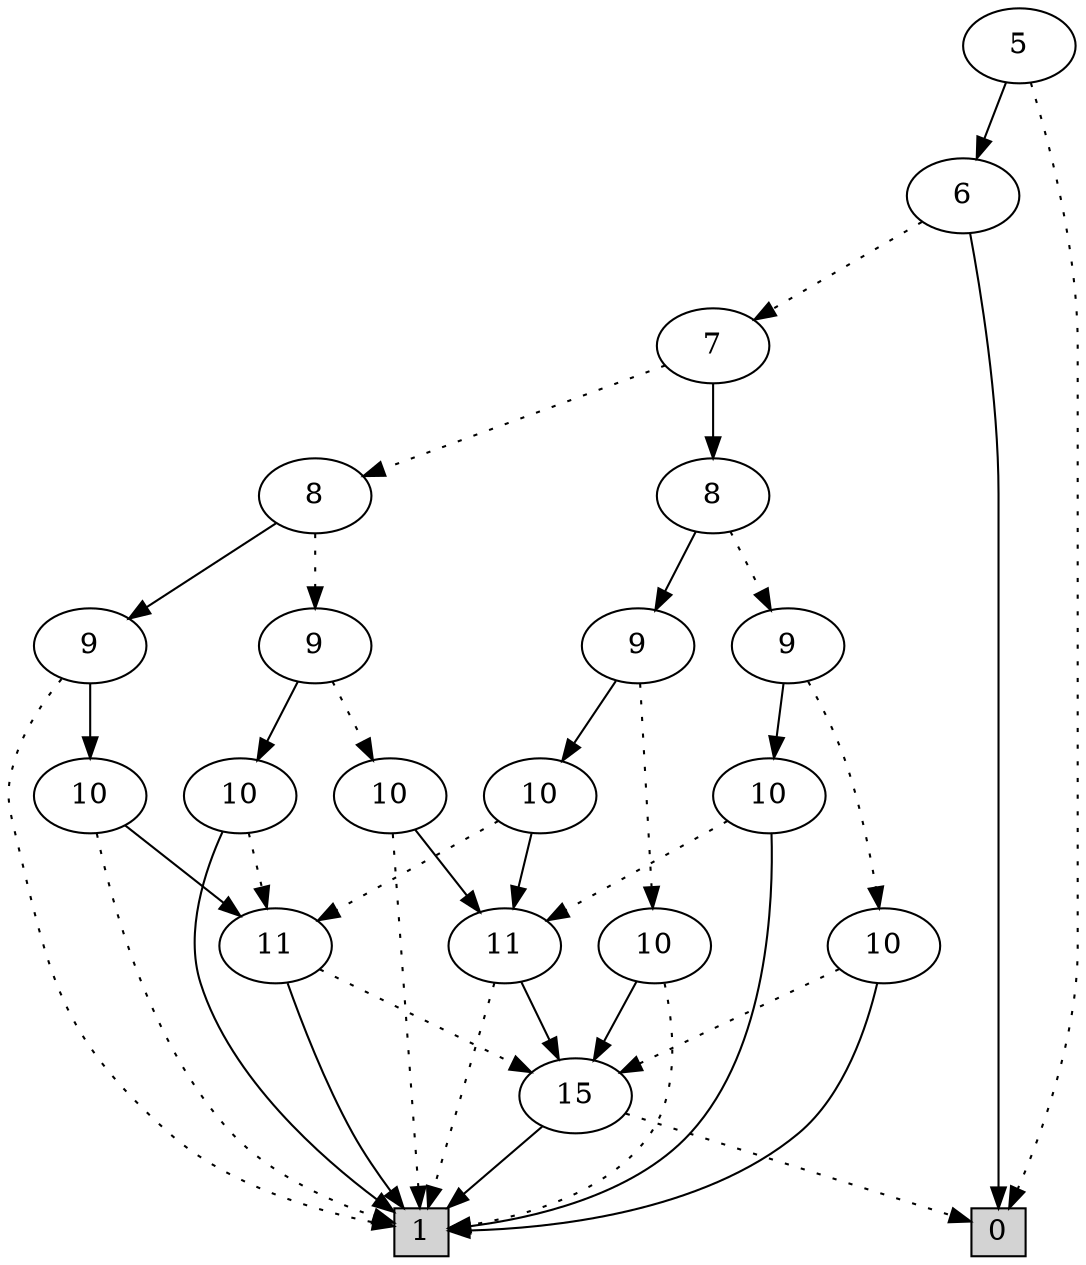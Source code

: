 digraph G {
0 [shape=box, label="0", style=filled, shape=box, height=0.3, width=0.3];
1 [shape=box, label="1", style=filled, shape=box, height=0.3, width=0.3];
1133 [label="5"];
1133 -> 0 [style=dotted];
1133 -> 1132 [style=filled];
1132 [label="6"];
1132 -> 1131 [style=dotted];
1132 -> 0 [style=filled];
1131 [label="7"];
1131 -> 1087 [style=dotted];
1131 -> 1130 [style=filled];
1087 [label="8"];
1087 -> 1084 [style=dotted];
1087 -> 1086 [style=filled];
1084 [label="9"];
1084 -> 504 [style=dotted];
1084 -> 324 [style=filled];
504 [label="10"];
504 -> 1 [style=dotted];
504 -> 308 [style=filled];
308 [label="11"];
308 -> 1 [style=dotted];
308 -> 32 [style=filled];
32 [label="15"];
32 -> 0 [style=dotted];
32 -> 1 [style=filled];
324 [label="10"];
324 -> 323 [style=dotted];
324 -> 1 [style=filled];
323 [label="11"];
323 -> 32 [style=dotted];
323 -> 1 [style=filled];
1086 [label="9"];
1086 -> 1 [style=dotted];
1086 -> 562 [style=filled];
562 [label="10"];
562 -> 1 [style=dotted];
562 -> 323 [style=filled];
1130 [label="8"];
1130 -> 1129 [style=dotted];
1130 -> 1089 [style=filled];
1129 [label="9"];
1129 -> 319 [style=dotted];
1129 -> 561 [style=filled];
319 [label="10"];
319 -> 32 [style=dotted];
319 -> 1 [style=filled];
561 [label="10"];
561 -> 308 [style=dotted];
561 -> 1 [style=filled];
1089 [label="9"];
1089 -> 275 [style=dotted];
1089 -> 728 [style=filled];
275 [label="10"];
275 -> 1 [style=dotted];
275 -> 32 [style=filled];
728 [label="10"];
728 -> 323 [style=dotted];
728 -> 308 [style=filled];
}
